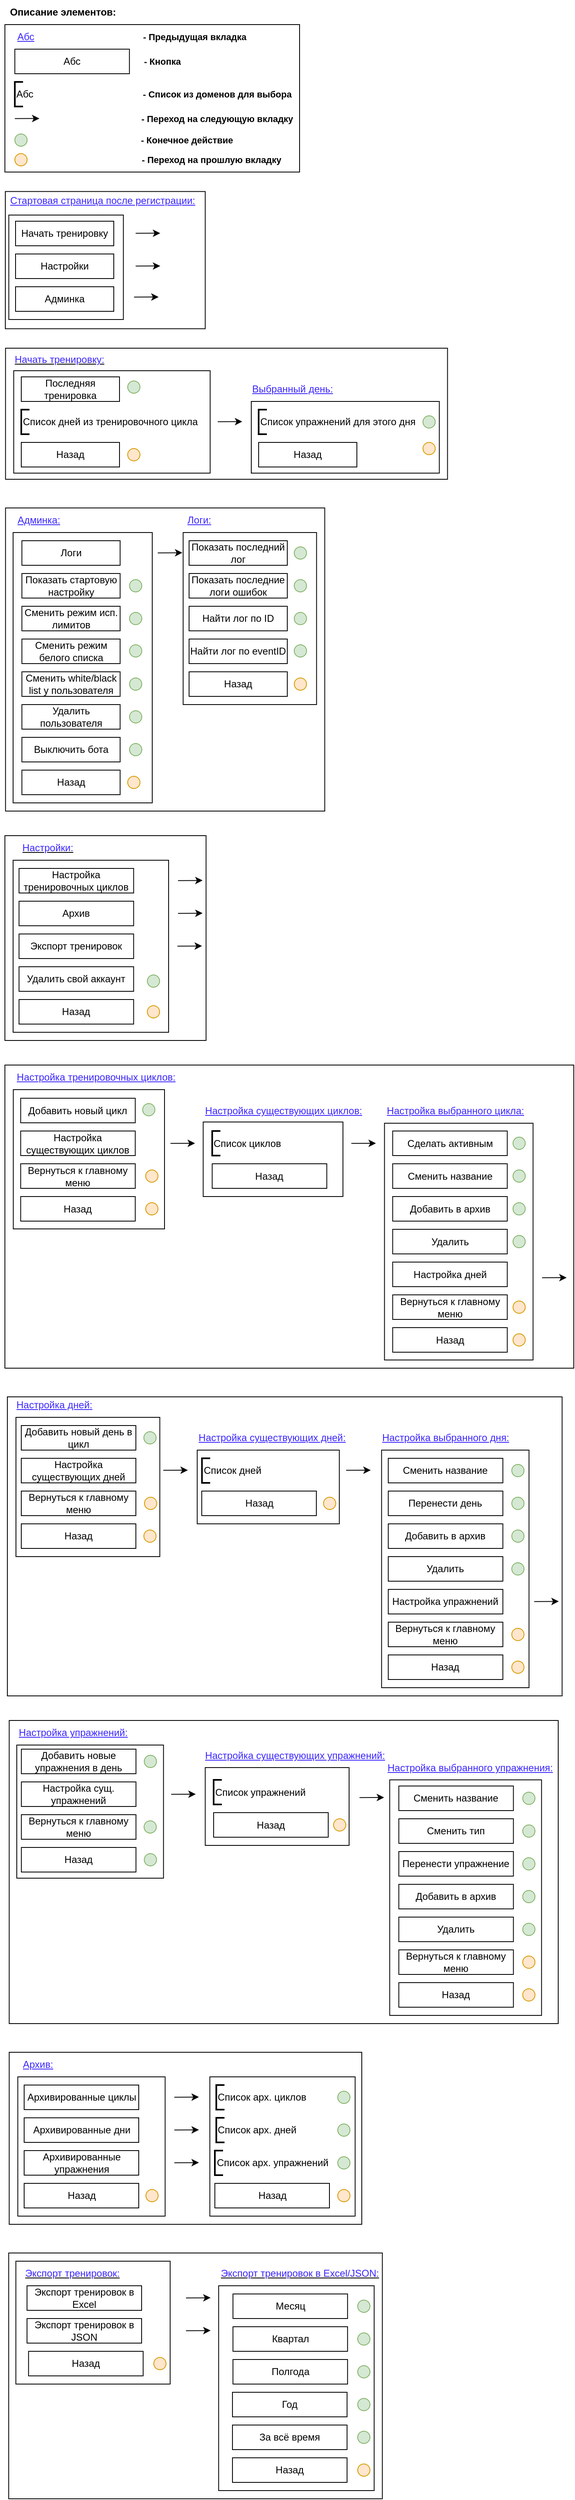 <mxfile version="28.0.6">
  <diagram name="Страница — 1" id="WdhZ_3NLyD8ZVQErQO_p">
    <mxGraphModel dx="983" dy="1718" grid="1" gridSize="10" guides="1" tooltips="1" connect="1" arrows="1" fold="1" page="1" pageScale="1" pageWidth="827" pageHeight="1169" math="0" shadow="0">
      <root>
        <mxCell id="0" />
        <mxCell id="1" parent="0" />
        <mxCell id="kvig4YhsEQA48MA6vIsS-1" value="Начать тренировку" style="rounded=0;whiteSpace=wrap;html=1;" parent="1" vertex="1">
          <mxGeometry x="53" y="-890" width="120" height="30" as="geometry" />
        </mxCell>
        <mxCell id="kvig4YhsEQA48MA6vIsS-2" value="Настройки" style="rounded=0;whiteSpace=wrap;html=1;" parent="1" vertex="1">
          <mxGeometry x="53" y="-850" width="120" height="30" as="geometry" />
        </mxCell>
        <mxCell id="kvig4YhsEQA48MA6vIsS-3" value="Админка" style="rounded=0;whiteSpace=wrap;html=1;" parent="1" vertex="1">
          <mxGeometry x="53" y="-810" width="120" height="30" as="geometry" />
        </mxCell>
        <mxCell id="kvig4YhsEQA48MA6vIsS-4" value="Назад" style="rounded=0;whiteSpace=wrap;html=1;" parent="1" vertex="1">
          <mxGeometry x="60" y="-620" width="120" height="30" as="geometry" />
        </mxCell>
        <mxCell id="kvig4YhsEQA48MA6vIsS-5" value="Последняя тренировка" style="rounded=0;whiteSpace=wrap;html=1;" parent="1" vertex="1">
          <mxGeometry x="60" y="-700" width="120" height="30" as="geometry" />
        </mxCell>
        <mxCell id="kvig4YhsEQA48MA6vIsS-6" value="" style="rounded=0;whiteSpace=wrap;html=1;fillColor=none;" parent="1" vertex="1">
          <mxGeometry x="341" y="-670" width="229.75" height="87.5" as="geometry" />
        </mxCell>
        <mxCell id="kvig4YhsEQA48MA6vIsS-7" value="Назад" style="rounded=0;whiteSpace=wrap;html=1;" parent="1" vertex="1">
          <mxGeometry x="350" y="-620" width="120" height="30" as="geometry" />
        </mxCell>
        <mxCell id="kvig4YhsEQA48MA6vIsS-8" value="" style="rounded=0;whiteSpace=wrap;html=1;fillColor=none;" parent="1" vertex="1">
          <mxGeometry x="50.75" y="-707.5" width="240" height="125" as="geometry" />
        </mxCell>
        <mxCell id="kvig4YhsEQA48MA6vIsS-9" value="&lt;u&gt;&lt;font style=&quot;color: rgb(59, 38, 255);&quot;&gt;Настройки:&lt;/font&gt;&lt;/u&gt;" style="text;html=1;align=center;verticalAlign=middle;resizable=0;points=[];autosize=1;strokeColor=none;fillColor=none;" parent="1" vertex="1">
          <mxGeometry x="46.5" y="-140" width="90" height="30" as="geometry" />
        </mxCell>
        <mxCell id="kvig4YhsEQA48MA6vIsS-10" value="" style="rounded=0;whiteSpace=wrap;html=1;strokeColor=default;fillColor=none;" parent="1" vertex="1">
          <mxGeometry x="40.5" y="-926.25" width="244.25" height="167.5" as="geometry" />
        </mxCell>
        <mxCell id="kvig4YhsEQA48MA6vIsS-11" value="&lt;u style=&quot;&quot;&gt;&lt;font style=&quot;color: rgb(59, 38, 255);&quot;&gt;Начать тренировку:&lt;/font&gt;&lt;/u&gt;" style="text;whiteSpace=wrap;html=1;" parent="1" vertex="1">
          <mxGeometry x="50" y="-735" width="130" height="40" as="geometry" />
        </mxCell>
        <mxCell id="kvig4YhsEQA48MA6vIsS-12" value="&lt;font color=&quot;#3b26ff&quot;&gt;&lt;u&gt;Выбранный день:&lt;/u&gt;&lt;/font&gt;" style="text;html=1;align=center;verticalAlign=middle;resizable=0;points=[];autosize=1;strokeColor=none;fillColor=none;" parent="1" vertex="1">
          <mxGeometry x="330.75" y="-700" width="120" height="30" as="geometry" />
        </mxCell>
        <mxCell id="kvig4YhsEQA48MA6vIsS-13" value="&lt;font color=&quot;#3b26ff&quot;&gt;&lt;u&gt;Админка:&lt;/u&gt;&lt;/font&gt;" style="text;html=1;align=center;verticalAlign=middle;resizable=0;points=[];autosize=1;strokeColor=none;fillColor=none;" parent="1" vertex="1">
          <mxGeometry x="40.75" y="-540" width="80" height="30" as="geometry" />
        </mxCell>
        <mxCell id="kvig4YhsEQA48MA6vIsS-14" value="Назад" style="rounded=0;whiteSpace=wrap;html=1;" parent="1" vertex="1">
          <mxGeometry x="57.25" y="60" width="140" height="30" as="geometry" />
        </mxCell>
        <mxCell id="kvig4YhsEQA48MA6vIsS-15" value="Логи" style="rounded=0;whiteSpace=wrap;html=1;" parent="1" vertex="1">
          <mxGeometry x="60.75" y="-500" width="120" height="30" as="geometry" />
        </mxCell>
        <mxCell id="kvig4YhsEQA48MA6vIsS-16" value="Показать стартовую настройку" style="rounded=0;whiteSpace=wrap;html=1;" parent="1" vertex="1">
          <mxGeometry x="60.75" y="-460" width="120" height="30" as="geometry" />
        </mxCell>
        <mxCell id="kvig4YhsEQA48MA6vIsS-17" value="Сменить режим исп. лимитов" style="rounded=0;whiteSpace=wrap;html=1;" parent="1" vertex="1">
          <mxGeometry x="60.75" y="-420" width="120" height="30" as="geometry" />
        </mxCell>
        <mxCell id="kvig4YhsEQA48MA6vIsS-18" value="Сменить режим белого списка" style="rounded=0;whiteSpace=wrap;html=1;" parent="1" vertex="1">
          <mxGeometry x="60.75" y="-380" width="120" height="30" as="geometry" />
        </mxCell>
        <mxCell id="kvig4YhsEQA48MA6vIsS-19" value="Сменить white/black list у пользователя" style="rounded=0;whiteSpace=wrap;html=1;" parent="1" vertex="1">
          <mxGeometry x="60.75" y="-340" width="120" height="30" as="geometry" />
        </mxCell>
        <mxCell id="kvig4YhsEQA48MA6vIsS-20" value="Удалить пользователя" style="rounded=0;whiteSpace=wrap;html=1;" parent="1" vertex="1">
          <mxGeometry x="60.75" y="-300" width="120" height="30" as="geometry" />
        </mxCell>
        <mxCell id="kvig4YhsEQA48MA6vIsS-21" value="Выключить бота" style="rounded=0;whiteSpace=wrap;html=1;" parent="1" vertex="1">
          <mxGeometry x="60.75" y="-260" width="120" height="30" as="geometry" />
        </mxCell>
        <mxCell id="kvig4YhsEQA48MA6vIsS-22" value="Назад" style="rounded=0;whiteSpace=wrap;html=1;" parent="1" vertex="1">
          <mxGeometry x="60.75" y="-220" width="120" height="30" as="geometry" />
        </mxCell>
        <mxCell id="kvig4YhsEQA48MA6vIsS-23" value="Показать последний лог" style="rounded=0;whiteSpace=wrap;html=1;" parent="1" vertex="1">
          <mxGeometry x="265" y="-500" width="120" height="30" as="geometry" />
        </mxCell>
        <mxCell id="kvig4YhsEQA48MA6vIsS-24" value="Показать последние логи ошибок" style="rounded=0;whiteSpace=wrap;html=1;" parent="1" vertex="1">
          <mxGeometry x="265" y="-460" width="120" height="30" as="geometry" />
        </mxCell>
        <mxCell id="kvig4YhsEQA48MA6vIsS-25" value="Найти лог по ID" style="rounded=0;whiteSpace=wrap;html=1;" parent="1" vertex="1">
          <mxGeometry x="265" y="-420" width="120" height="30" as="geometry" />
        </mxCell>
        <mxCell id="kvig4YhsEQA48MA6vIsS-26" value="Найти лог по eventID" style="rounded=0;whiteSpace=wrap;html=1;" parent="1" vertex="1">
          <mxGeometry x="265" y="-380" width="120" height="30" as="geometry" />
        </mxCell>
        <mxCell id="kvig4YhsEQA48MA6vIsS-27" value="Назад" style="rounded=0;whiteSpace=wrap;html=1;" parent="1" vertex="1">
          <mxGeometry x="265" y="-340" width="120" height="30" as="geometry" />
        </mxCell>
        <mxCell id="kvig4YhsEQA48MA6vIsS-28" value="" style="rounded=0;whiteSpace=wrap;html=1;fillColor=none;" parent="1" vertex="1">
          <mxGeometry x="50" y="-510" width="170" height="330" as="geometry" />
        </mxCell>
        <mxCell id="kvig4YhsEQA48MA6vIsS-29" value="" style="rounded=0;whiteSpace=wrap;html=1;strokeColor=default;fillColor=none;" parent="1" vertex="1">
          <mxGeometry x="257.75" y="-510" width="163" height="210" as="geometry" />
        </mxCell>
        <mxCell id="kvig4YhsEQA48MA6vIsS-30" value="" style="rounded=0;whiteSpace=wrap;html=1;fillColor=none;" parent="1" vertex="1">
          <mxGeometry x="40.75" y="-735" width="540" height="160" as="geometry" />
        </mxCell>
        <mxCell id="kvig4YhsEQA48MA6vIsS-31" value="" style="rounded=0;whiteSpace=wrap;html=1;fillColor=none;" parent="1" vertex="1">
          <mxGeometry x="40.75" y="-540" width="390" height="370" as="geometry" />
        </mxCell>
        <mxCell id="kvig4YhsEQA48MA6vIsS-32" value="&lt;font color=&quot;#3b26ff&quot;&gt;&lt;u&gt;Логи:&lt;/u&gt;&lt;/font&gt;" style="text;html=1;align=center;verticalAlign=middle;resizable=0;points=[];autosize=1;strokeColor=none;fillColor=none;" parent="1" vertex="1">
          <mxGeometry x="251.5" y="-540" width="50" height="30" as="geometry" />
        </mxCell>
        <mxCell id="kvig4YhsEQA48MA6vIsS-33" value="Экспорт тренировок" style="rounded=0;whiteSpace=wrap;html=1;" parent="1" vertex="1">
          <mxGeometry x="57.25" y="-20" width="140" height="30" as="geometry" />
        </mxCell>
        <mxCell id="kvig4YhsEQA48MA6vIsS-34" value="Удалить свой аккаунт" style="rounded=0;whiteSpace=wrap;html=1;" parent="1" vertex="1">
          <mxGeometry x="57.25" y="20" width="140" height="30" as="geometry" />
        </mxCell>
        <mxCell id="kvig4YhsEQA48MA6vIsS-35" value="Настройка тренировочных циклов" style="rounded=0;whiteSpace=wrap;html=1;" parent="1" vertex="1">
          <mxGeometry x="57.25" y="-100" width="140" height="30" as="geometry" />
        </mxCell>
        <mxCell id="kvig4YhsEQA48MA6vIsS-36" value="Архив" style="rounded=0;whiteSpace=wrap;html=1;" parent="1" vertex="1">
          <mxGeometry x="57.25" y="-60" width="140" height="30" as="geometry" />
        </mxCell>
        <mxCell id="kvig4YhsEQA48MA6vIsS-37" value="&lt;font color=&quot;#3b26ff&quot;&gt;&lt;u&gt;Архив:&lt;/u&gt;&lt;/font&gt;" style="text;html=1;align=center;verticalAlign=middle;resizable=0;points=[];autosize=1;strokeColor=none;fillColor=none;" parent="1" vertex="1">
          <mxGeometry x="50" y="1345" width="60" height="30" as="geometry" />
        </mxCell>
        <mxCell id="kvig4YhsEQA48MA6vIsS-38" value="Архивированные циклы" style="rounded=0;whiteSpace=wrap;html=1;" parent="1" vertex="1">
          <mxGeometry x="63.5" y="1385" width="140" height="30" as="geometry" />
        </mxCell>
        <mxCell id="kvig4YhsEQA48MA6vIsS-39" value="Архивированные дни" style="rounded=0;whiteSpace=wrap;html=1;" parent="1" vertex="1">
          <mxGeometry x="63.5" y="1425" width="140" height="30" as="geometry" />
        </mxCell>
        <mxCell id="kvig4YhsEQA48MA6vIsS-40" value="Архивированные упражнения" style="rounded=0;whiteSpace=wrap;html=1;" parent="1" vertex="1">
          <mxGeometry x="63.5" y="1465" width="140" height="30" as="geometry" />
        </mxCell>
        <mxCell id="kvig4YhsEQA48MA6vIsS-41" value="Назад" style="rounded=0;whiteSpace=wrap;html=1;" parent="1" vertex="1">
          <mxGeometry x="63.5" y="1505" width="140" height="30" as="geometry" />
        </mxCell>
        <mxCell id="kvig4YhsEQA48MA6vIsS-45" value="" style="endArrow=classic;html=1;rounded=0;" parent="1" edge="1">
          <mxGeometry width="50" height="50" relative="1" as="geometry">
            <mxPoint x="300" y="-645.25" as="sourcePoint" />
            <mxPoint x="330" y="-645.42" as="targetPoint" />
          </mxGeometry>
        </mxCell>
        <mxCell id="kvig4YhsEQA48MA6vIsS-46" value="" style="endArrow=classic;html=1;rounded=0;" parent="1" edge="1">
          <mxGeometry width="50" height="50" relative="1" as="geometry">
            <mxPoint x="226.75" y="-485.17" as="sourcePoint" />
            <mxPoint x="256.75" y="-485.34" as="targetPoint" />
          </mxGeometry>
        </mxCell>
        <mxCell id="kvig4YhsEQA48MA6vIsS-47" value="Список арх. циклов" style="strokeWidth=2;html=1;shape=mxgraph.flowchart.annotation_1;align=left;pointerEvents=1;" parent="1" vertex="1">
          <mxGeometry x="298.25" y="1385" width="10" height="30" as="geometry" />
        </mxCell>
        <mxCell id="kvig4YhsEQA48MA6vIsS-48" value="" style="endArrow=classic;html=1;rounded=0;" parent="1" edge="1">
          <mxGeometry width="50" height="50" relative="1" as="geometry">
            <mxPoint x="247" y="1399.83" as="sourcePoint" />
            <mxPoint x="277" y="1399.66" as="targetPoint" />
          </mxGeometry>
        </mxCell>
        <mxCell id="kvig4YhsEQA48MA6vIsS-49" value="" style="endArrow=classic;html=1;rounded=0;" parent="1" edge="1">
          <mxGeometry width="50" height="50" relative="1" as="geometry">
            <mxPoint x="247" y="1439.83" as="sourcePoint" />
            <mxPoint x="277" y="1439.66" as="targetPoint" />
          </mxGeometry>
        </mxCell>
        <mxCell id="kvig4YhsEQA48MA6vIsS-50" value="" style="endArrow=classic;html=1;rounded=0;" parent="1" edge="1">
          <mxGeometry width="50" height="50" relative="1" as="geometry">
            <mxPoint x="247" y="1479.83" as="sourcePoint" />
            <mxPoint x="277" y="1479.66" as="targetPoint" />
          </mxGeometry>
        </mxCell>
        <mxCell id="kvig4YhsEQA48MA6vIsS-51" value="Список арх. дней" style="strokeWidth=2;html=1;shape=mxgraph.flowchart.annotation_1;align=left;pointerEvents=1;" parent="1" vertex="1">
          <mxGeometry x="298.25" y="1425" width="10" height="30" as="geometry" />
        </mxCell>
        <mxCell id="kvig4YhsEQA48MA6vIsS-52" value="Список арх. упражнений" style="strokeWidth=2;html=1;shape=mxgraph.flowchart.annotation_1;align=left;pointerEvents=1;" parent="1" vertex="1">
          <mxGeometry x="296.5" y="1465" width="10" height="30" as="geometry" />
        </mxCell>
        <mxCell id="kvig4YhsEQA48MA6vIsS-53" value="Список дней из тренировочного цикла" style="strokeWidth=2;html=1;shape=mxgraph.flowchart.annotation_1;align=left;pointerEvents=1;" parent="1" vertex="1">
          <mxGeometry x="60" y="-660" width="10" height="30" as="geometry" />
        </mxCell>
        <mxCell id="kvig4YhsEQA48MA6vIsS-55" value="Список упражнений для этого дня" style="strokeWidth=2;html=1;shape=mxgraph.flowchart.annotation_1;align=left;pointerEvents=1;" parent="1" vertex="1">
          <mxGeometry x="350" y="-660" width="10" height="30" as="geometry" />
        </mxCell>
        <mxCell id="kvig4YhsEQA48MA6vIsS-56" value="&lt;font color=&quot;#3b26ff&quot;&gt;&lt;u&gt;Настройка тренировочных циклов:&lt;/u&gt;&lt;/font&gt;" style="text;html=1;align=center;verticalAlign=middle;resizable=0;points=[];autosize=1;strokeColor=none;fillColor=none;" parent="1" vertex="1">
          <mxGeometry x="40.5" y="140" width="220" height="30" as="geometry" />
        </mxCell>
        <mxCell id="kvig4YhsEQA48MA6vIsS-57" value="Добавить новый цикл" style="rounded=0;whiteSpace=wrap;html=1;" parent="1" vertex="1">
          <mxGeometry x="59.25" y="180.5" width="140" height="30" as="geometry" />
        </mxCell>
        <mxCell id="kvig4YhsEQA48MA6vIsS-58" value="Настройка существующих циклов" style="rounded=0;whiteSpace=wrap;html=1;" parent="1" vertex="1">
          <mxGeometry x="59.25" y="220.5" width="140" height="30" as="geometry" />
        </mxCell>
        <mxCell id="kvig4YhsEQA48MA6vIsS-59" value="Вернуться к главному меню" style="rounded=0;whiteSpace=wrap;html=1;" parent="1" vertex="1">
          <mxGeometry x="59.25" y="260.5" width="140" height="30" as="geometry" />
        </mxCell>
        <mxCell id="kvig4YhsEQA48MA6vIsS-60" value="Назад" style="rounded=0;whiteSpace=wrap;html=1;" parent="1" vertex="1">
          <mxGeometry x="59.25" y="300.5" width="140" height="30" as="geometry" />
        </mxCell>
        <mxCell id="kvig4YhsEQA48MA6vIsS-61" value="Список циклов" style="strokeWidth=2;html=1;shape=mxgraph.flowchart.annotation_1;align=left;pointerEvents=1;" parent="1" vertex="1">
          <mxGeometry x="293.25" y="220.5" width="10" height="30" as="geometry" />
        </mxCell>
        <mxCell id="kvig4YhsEQA48MA6vIsS-62" value="" style="endArrow=classic;html=1;rounded=0;" parent="1" edge="1">
          <mxGeometry width="50" height="50" relative="1" as="geometry">
            <mxPoint x="242.25" y="235.67" as="sourcePoint" />
            <mxPoint x="272.25" y="235.5" as="targetPoint" />
          </mxGeometry>
        </mxCell>
        <mxCell id="kvig4YhsEQA48MA6vIsS-63" value="Назад" style="rounded=0;whiteSpace=wrap;html=1;" parent="1" vertex="1">
          <mxGeometry x="293.25" y="260.5" width="140" height="30" as="geometry" />
        </mxCell>
        <mxCell id="kvig4YhsEQA48MA6vIsS-64" value="&lt;font color=&quot;#3b26ff&quot;&gt;&lt;u&gt;Настройка существующих циклов:&lt;/u&gt;&lt;/font&gt;" style="text;html=1;align=center;verticalAlign=middle;resizable=0;points=[];autosize=1;strokeColor=none;fillColor=none;" parent="1" vertex="1">
          <mxGeometry x="270.25" y="180.5" width="220" height="30" as="geometry" />
        </mxCell>
        <mxCell id="kvig4YhsEQA48MA6vIsS-65" value="&lt;font color=&quot;#3b26ff&quot;&gt;&lt;u&gt;Настройка выбранного цикла:&lt;/u&gt;&lt;/font&gt;" style="text;html=1;align=center;verticalAlign=middle;resizable=0;points=[];autosize=1;strokeColor=none;fillColor=none;" parent="1" vertex="1">
          <mxGeometry x="495.25" y="180.5" width="190" height="30" as="geometry" />
        </mxCell>
        <mxCell id="kvig4YhsEQA48MA6vIsS-66" value="Сделать активным" style="rounded=0;whiteSpace=wrap;html=1;" parent="1" vertex="1">
          <mxGeometry x="513.75" y="220.5" width="140" height="30" as="geometry" />
        </mxCell>
        <mxCell id="kvig4YhsEQA48MA6vIsS-67" value="Добавить в архив" style="rounded=0;whiteSpace=wrap;html=1;" parent="1" vertex="1">
          <mxGeometry x="513.75" y="300.5" width="140" height="30" as="geometry" />
        </mxCell>
        <mxCell id="kvig4YhsEQA48MA6vIsS-68" value="Сменить название" style="rounded=0;whiteSpace=wrap;html=1;" parent="1" vertex="1">
          <mxGeometry x="513.75" y="260.5" width="140" height="30" as="geometry" />
        </mxCell>
        <mxCell id="kvig4YhsEQA48MA6vIsS-69" value="Удалить" style="rounded=0;whiteSpace=wrap;html=1;" parent="1" vertex="1">
          <mxGeometry x="513.75" y="340.5" width="140" height="30" as="geometry" />
        </mxCell>
        <mxCell id="kvig4YhsEQA48MA6vIsS-70" value="Настройка дней" style="rounded=0;whiteSpace=wrap;html=1;" parent="1" vertex="1">
          <mxGeometry x="513.75" y="380.5" width="140" height="30" as="geometry" />
        </mxCell>
        <mxCell id="kvig4YhsEQA48MA6vIsS-71" value="Назад" style="rounded=0;whiteSpace=wrap;html=1;" parent="1" vertex="1">
          <mxGeometry x="513.75" y="460.5" width="140" height="30" as="geometry" />
        </mxCell>
        <mxCell id="kvig4YhsEQA48MA6vIsS-72" value="Вернуться к главному меню" style="rounded=0;whiteSpace=wrap;html=1;" parent="1" vertex="1">
          <mxGeometry x="513.75" y="420.5" width="140" height="30" as="geometry" />
        </mxCell>
        <mxCell id="kvig4YhsEQA48MA6vIsS-73" value="&lt;font color=&quot;#3b26ff&quot;&gt;&lt;u&gt;Настройка дней:&lt;/u&gt;&lt;/font&gt;" style="text;html=1;align=center;verticalAlign=middle;resizable=0;points=[];autosize=1;strokeColor=none;fillColor=none;" parent="1" vertex="1">
          <mxGeometry x="40" y="540" width="120" height="30" as="geometry" />
        </mxCell>
        <mxCell id="kvig4YhsEQA48MA6vIsS-74" value="Добавить новый день в цикл" style="rounded=0;whiteSpace=wrap;html=1;" parent="1" vertex="1">
          <mxGeometry x="60" y="580" width="140" height="30" as="geometry" />
        </mxCell>
        <mxCell id="kvig4YhsEQA48MA6vIsS-75" value="Настройка существующих дней" style="rounded=0;whiteSpace=wrap;html=1;" parent="1" vertex="1">
          <mxGeometry x="60" y="620" width="140" height="30" as="geometry" />
        </mxCell>
        <mxCell id="kvig4YhsEQA48MA6vIsS-76" value="Вернуться к главному меню" style="rounded=0;whiteSpace=wrap;html=1;" parent="1" vertex="1">
          <mxGeometry x="60" y="660" width="140" height="30" as="geometry" />
        </mxCell>
        <mxCell id="kvig4YhsEQA48MA6vIsS-77" value="Назад" style="rounded=0;whiteSpace=wrap;html=1;" parent="1" vertex="1">
          <mxGeometry x="60" y="700" width="140" height="30" as="geometry" />
        </mxCell>
        <mxCell id="kvig4YhsEQA48MA6vIsS-78" value="Список дней" style="strokeWidth=2;html=1;shape=mxgraph.flowchart.annotation_1;align=left;pointerEvents=1;" parent="1" vertex="1">
          <mxGeometry x="280.75" y="620" width="10" height="30" as="geometry" />
        </mxCell>
        <mxCell id="kvig4YhsEQA48MA6vIsS-79" value="Назад" style="rounded=0;whiteSpace=wrap;html=1;" parent="1" vertex="1">
          <mxGeometry x="280.5" y="660" width="140" height="30" as="geometry" />
        </mxCell>
        <mxCell id="kvig4YhsEQA48MA6vIsS-80" value="&lt;font color=&quot;#3b26ff&quot;&gt;&lt;u&gt;Настройка существующих дней:&lt;/u&gt;&lt;/font&gt;" style="text;html=1;align=center;verticalAlign=middle;resizable=0;points=[];autosize=1;strokeColor=none;fillColor=none;" parent="1" vertex="1">
          <mxGeometry x="266.13" y="580" width="200" height="30" as="geometry" />
        </mxCell>
        <mxCell id="kvig4YhsEQA48MA6vIsS-81" value="&lt;font color=&quot;#3b26ff&quot;&gt;&lt;u&gt;Настройка выбранного дня:&lt;/u&gt;&lt;/font&gt;" style="text;html=1;align=center;verticalAlign=middle;resizable=0;points=[];autosize=1;strokeColor=none;fillColor=none;" parent="1" vertex="1">
          <mxGeometry x="488.37" y="580" width="180" height="30" as="geometry" />
        </mxCell>
        <mxCell id="kvig4YhsEQA48MA6vIsS-82" value="Перенести день" style="rounded=0;whiteSpace=wrap;html=1;" parent="1" vertex="1">
          <mxGeometry x="508.37" y="660" width="140" height="30" as="geometry" />
        </mxCell>
        <mxCell id="kvig4YhsEQA48MA6vIsS-83" value="Добавить в архив" style="rounded=0;whiteSpace=wrap;html=1;" parent="1" vertex="1">
          <mxGeometry x="508.37" y="700" width="140" height="30" as="geometry" />
        </mxCell>
        <mxCell id="kvig4YhsEQA48MA6vIsS-84" value="Сменить название" style="rounded=0;whiteSpace=wrap;html=1;" parent="1" vertex="1">
          <mxGeometry x="508.37" y="620" width="140" height="30" as="geometry" />
        </mxCell>
        <mxCell id="kvig4YhsEQA48MA6vIsS-85" value="Удалить" style="rounded=0;whiteSpace=wrap;html=1;" parent="1" vertex="1">
          <mxGeometry x="508.37" y="740" width="140" height="30" as="geometry" />
        </mxCell>
        <mxCell id="kvig4YhsEQA48MA6vIsS-86" value="Настройка упражнений" style="rounded=0;whiteSpace=wrap;html=1;" parent="1" vertex="1">
          <mxGeometry x="508.37" y="780" width="140" height="30" as="geometry" />
        </mxCell>
        <mxCell id="kvig4YhsEQA48MA6vIsS-87" value="Назад" style="rounded=0;whiteSpace=wrap;html=1;" parent="1" vertex="1">
          <mxGeometry x="508.37" y="860" width="140" height="30" as="geometry" />
        </mxCell>
        <mxCell id="kvig4YhsEQA48MA6vIsS-88" value="Вернуться к главному меню" style="rounded=0;whiteSpace=wrap;html=1;" parent="1" vertex="1">
          <mxGeometry x="508.37" y="820" width="140" height="30" as="geometry" />
        </mxCell>
        <mxCell id="kvig4YhsEQA48MA6vIsS-89" value="&lt;font color=&quot;#3b26ff&quot;&gt;&lt;u&gt;Настройка упражнений:&lt;/u&gt;&lt;/font&gt;" style="text;html=1;align=center;verticalAlign=middle;resizable=0;points=[];autosize=1;strokeColor=none;fillColor=none;" parent="1" vertex="1">
          <mxGeometry x="43" y="940" width="160" height="30" as="geometry" />
        </mxCell>
        <mxCell id="kvig4YhsEQA48MA6vIsS-90" value="Добавить новые упражнения в день" style="rounded=0;whiteSpace=wrap;html=1;" parent="1" vertex="1">
          <mxGeometry x="60.13" y="975" width="140" height="30" as="geometry" />
        </mxCell>
        <mxCell id="kvig4YhsEQA48MA6vIsS-91" value="Настройка сущ. упражнений" style="rounded=0;whiteSpace=wrap;html=1;" parent="1" vertex="1">
          <mxGeometry x="60.13" y="1015" width="140" height="30" as="geometry" />
        </mxCell>
        <mxCell id="kvig4YhsEQA48MA6vIsS-92" value="Вернуться к главному меню" style="rounded=0;whiteSpace=wrap;html=1;" parent="1" vertex="1">
          <mxGeometry x="60.13" y="1055" width="140" height="30" as="geometry" />
        </mxCell>
        <mxCell id="kvig4YhsEQA48MA6vIsS-93" value="Назад" style="rounded=0;whiteSpace=wrap;html=1;" parent="1" vertex="1">
          <mxGeometry x="60.13" y="1095" width="140" height="30" as="geometry" />
        </mxCell>
        <mxCell id="kvig4YhsEQA48MA6vIsS-94" value="Список упражнений" style="strokeWidth=2;html=1;shape=mxgraph.flowchart.annotation_1;align=left;pointerEvents=1;" parent="1" vertex="1">
          <mxGeometry x="295" y="1012.5" width="10" height="30" as="geometry" />
        </mxCell>
        <mxCell id="kvig4YhsEQA48MA6vIsS-95" value="Назад" style="rounded=0;whiteSpace=wrap;html=1;" parent="1" vertex="1">
          <mxGeometry x="295" y="1052.5" width="140" height="30" as="geometry" />
        </mxCell>
        <mxCell id="kvig4YhsEQA48MA6vIsS-96" value="&lt;font color=&quot;#3b26ff&quot;&gt;&lt;u&gt;Настройка существующих упражнений:&lt;/u&gt;&lt;/font&gt;" style="text;html=1;align=center;verticalAlign=middle;resizable=0;points=[];autosize=1;strokeColor=none;fillColor=none;" parent="1" vertex="1">
          <mxGeometry x="273.5" y="967.5" width="240" height="30" as="geometry" />
        </mxCell>
        <mxCell id="kvig4YhsEQA48MA6vIsS-97" value="&lt;font color=&quot;#3b26ff&quot;&gt;&lt;u&gt;Настройка выбранного упражнения:&lt;/u&gt;&lt;/font&gt;" style="text;html=1;align=center;verticalAlign=middle;resizable=0;points=[];autosize=1;strokeColor=none;fillColor=none;" parent="1" vertex="1">
          <mxGeometry x="493.25" y="982.5" width="230" height="30" as="geometry" />
        </mxCell>
        <mxCell id="kvig4YhsEQA48MA6vIsS-98" value="Сменить тип" style="rounded=0;whiteSpace=wrap;html=1;" parent="1" vertex="1">
          <mxGeometry x="521.25" y="1060" width="140" height="30" as="geometry" />
        </mxCell>
        <mxCell id="kvig4YhsEQA48MA6vIsS-99" value="Добавить в архив" style="rounded=0;whiteSpace=wrap;html=1;" parent="1" vertex="1">
          <mxGeometry x="521.25" y="1140" width="140" height="30" as="geometry" />
        </mxCell>
        <mxCell id="kvig4YhsEQA48MA6vIsS-100" value="Сменить название" style="rounded=0;whiteSpace=wrap;html=1;" parent="1" vertex="1">
          <mxGeometry x="521.25" y="1020" width="140" height="30" as="geometry" />
        </mxCell>
        <mxCell id="kvig4YhsEQA48MA6vIsS-101" value="Удалить" style="rounded=0;whiteSpace=wrap;html=1;" parent="1" vertex="1">
          <mxGeometry x="521.25" y="1180" width="140" height="30" as="geometry" />
        </mxCell>
        <mxCell id="kvig4YhsEQA48MA6vIsS-102" value="Назад" style="rounded=0;whiteSpace=wrap;html=1;" parent="1" vertex="1">
          <mxGeometry x="521.25" y="1260" width="140" height="30" as="geometry" />
        </mxCell>
        <mxCell id="kvig4YhsEQA48MA6vIsS-103" value="Вернуться к главному меню" style="rounded=0;whiteSpace=wrap;html=1;" parent="1" vertex="1">
          <mxGeometry x="521.25" y="1220" width="140" height="30" as="geometry" />
        </mxCell>
        <mxCell id="kvig4YhsEQA48MA6vIsS-104" value="Перенести упражнение" style="rounded=0;whiteSpace=wrap;html=1;" parent="1" vertex="1">
          <mxGeometry x="521.25" y="1100" width="140" height="30" as="geometry" />
        </mxCell>
        <mxCell id="kvig4YhsEQA48MA6vIsS-105" value="" style="endArrow=classic;html=1;rounded=0;" parent="1" edge="1">
          <mxGeometry width="50" height="50" relative="1" as="geometry">
            <mxPoint x="243.13" y="1030.17" as="sourcePoint" />
            <mxPoint x="273.13" y="1030" as="targetPoint" />
          </mxGeometry>
        </mxCell>
        <mxCell id="kvig4YhsEQA48MA6vIsS-106" value="" style="rounded=0;whiteSpace=wrap;html=1;strokeColor=default;fillColor=none;" parent="1" vertex="1">
          <mxGeometry x="284.75" y="997.5" width="175.75" height="95" as="geometry" />
        </mxCell>
        <mxCell id="kvig4YhsEQA48MA6vIsS-107" value="" style="rounded=0;whiteSpace=wrap;html=1;fillColor=none;" parent="1" vertex="1">
          <mxGeometry x="54.5" y="970" width="179.25" height="162.5" as="geometry" />
        </mxCell>
        <mxCell id="kvig4YhsEQA48MA6vIsS-108" value="" style="rounded=0;whiteSpace=wrap;html=1;fillColor=none;" parent="1" vertex="1">
          <mxGeometry x="53.5" y="570" width="175.75" height="170" as="geometry" />
        </mxCell>
        <mxCell id="kvig4YhsEQA48MA6vIsS-109" value="" style="rounded=0;whiteSpace=wrap;html=1;fillColor=none;" parent="1" vertex="1">
          <mxGeometry x="45.25" y="940" width="670.75" height="370" as="geometry" />
        </mxCell>
        <mxCell id="kvig4YhsEQA48MA6vIsS-110" value="" style="rounded=0;whiteSpace=wrap;html=1;fillColor=none;" parent="1" vertex="1">
          <mxGeometry x="274.93" y="610" width="173.63" height="90" as="geometry" />
        </mxCell>
        <mxCell id="kvig4YhsEQA48MA6vIsS-111" value="" style="rounded=0;whiteSpace=wrap;html=1;fillColor=none;" parent="1" vertex="1">
          <mxGeometry x="510.13" y="1012.5" width="185.5" height="287.5" as="geometry" />
        </mxCell>
        <mxCell id="kvig4YhsEQA48MA6vIsS-112" value="" style="endArrow=classic;html=1;rounded=0;" parent="1" edge="1">
          <mxGeometry width="50" height="50" relative="1" as="geometry">
            <mxPoint x="473.25" y="1034.17" as="sourcePoint" />
            <mxPoint x="503.25" y="1034" as="targetPoint" />
          </mxGeometry>
        </mxCell>
        <mxCell id="kvig4YhsEQA48MA6vIsS-113" value="" style="endArrow=classic;html=1;rounded=0;" parent="1" edge="1">
          <mxGeometry width="50" height="50" relative="1" as="geometry">
            <mxPoint x="233.5" y="634.67" as="sourcePoint" />
            <mxPoint x="263.5" y="634.5" as="targetPoint" />
          </mxGeometry>
        </mxCell>
        <mxCell id="kvig4YhsEQA48MA6vIsS-114" value="" style="endArrow=classic;html=1;rounded=0;" parent="1" edge="1">
          <mxGeometry width="50" height="50" relative="1" as="geometry">
            <mxPoint x="456.87" y="634.67" as="sourcePoint" />
            <mxPoint x="486.87" y="634.5" as="targetPoint" />
          </mxGeometry>
        </mxCell>
        <mxCell id="kvig4YhsEQA48MA6vIsS-115" value="" style="rounded=0;whiteSpace=wrap;html=1;fillColor=none;" parent="1" vertex="1">
          <mxGeometry x="500.19" y="610" width="180.12" height="290" as="geometry" />
        </mxCell>
        <mxCell id="kvig4YhsEQA48MA6vIsS-116" value="" style="rounded=0;whiteSpace=wrap;html=1;fillColor=none;" parent="1" vertex="1">
          <mxGeometry x="43" y="545" width="677.75" height="365" as="geometry" />
        </mxCell>
        <mxCell id="kvig4YhsEQA48MA6vIsS-117" value="&lt;font color=&quot;#3b26ff&quot;&gt;&lt;u&gt;Стартовая страница после регистрации:&lt;/u&gt;&lt;/font&gt;" style="text;html=1;align=center;verticalAlign=middle;resizable=0;points=[];autosize=1;strokeColor=none;fillColor=none;" parent="1" vertex="1">
          <mxGeometry x="34" y="-930" width="250" height="30" as="geometry" />
        </mxCell>
        <mxCell id="kvig4YhsEQA48MA6vIsS-118" value="" style="rounded=0;whiteSpace=wrap;html=1;fillColor=none;" parent="1" vertex="1">
          <mxGeometry x="50.25" y="170" width="184.75" height="170" as="geometry" />
        </mxCell>
        <mxCell id="kvig4YhsEQA48MA6vIsS-119" value="" style="rounded=0;whiteSpace=wrap;html=1;fillColor=none;" parent="1" vertex="1">
          <mxGeometry x="282.25" y="209.5" width="170.75" height="91" as="geometry" />
        </mxCell>
        <mxCell id="kvig4YhsEQA48MA6vIsS-120" value="" style="endArrow=classic;html=1;rounded=0;" parent="1" edge="1">
          <mxGeometry width="50" height="50" relative="1" as="geometry">
            <mxPoint x="463.25" y="235.67" as="sourcePoint" />
            <mxPoint x="493.25" y="235.5" as="targetPoint" />
          </mxGeometry>
        </mxCell>
        <mxCell id="kvig4YhsEQA48MA6vIsS-121" value="" style="rounded=0;whiteSpace=wrap;html=1;fillColor=none;" parent="1" vertex="1">
          <mxGeometry x="503.75" y="211" width="181.5" height="289" as="geometry" />
        </mxCell>
        <mxCell id="kvig4YhsEQA48MA6vIsS-122" value="" style="rounded=0;whiteSpace=wrap;html=1;fillColor=none;" parent="1" vertex="1">
          <mxGeometry x="40" y="140" width="695" height="370" as="geometry" />
        </mxCell>
        <mxCell id="kvig4YhsEQA48MA6vIsS-123" value="" style="rounded=0;whiteSpace=wrap;html=1;fillColor=none;" parent="1" vertex="1">
          <mxGeometry x="40" y="-140" width="245.75" height="250" as="geometry" />
        </mxCell>
        <mxCell id="kvig4YhsEQA48MA6vIsS-124" value="" style="rounded=0;whiteSpace=wrap;html=1;fillColor=none;" parent="1" vertex="1">
          <mxGeometry x="45.25" y="1345" width="430.75" height="210" as="geometry" />
        </mxCell>
        <mxCell id="kvig4YhsEQA48MA6vIsS-125" value="" style="endArrow=classic;html=1;rounded=0;" parent="1" edge="1">
          <mxGeometry width="50" height="50" relative="1" as="geometry">
            <mxPoint x="52.13" y="-1015.21" as="sourcePoint" />
            <mxPoint x="82.13" y="-1015.38" as="targetPoint" />
          </mxGeometry>
        </mxCell>
        <mxCell id="kvig4YhsEQA48MA6vIsS-126" value="Абс" style="strokeWidth=2;html=1;shape=mxgraph.flowchart.annotation_1;align=left;pointerEvents=1;" parent="1" vertex="1">
          <mxGeometry x="52.13" y="-1060" width="10" height="30" as="geometry" />
        </mxCell>
        <mxCell id="kvig4YhsEQA48MA6vIsS-127" value="&lt;font color=&quot;#3b26ff&quot;&gt;&lt;u&gt;Абс&lt;/u&gt;&lt;/font&gt;" style="text;html=1;align=center;verticalAlign=middle;resizable=0;points=[];autosize=1;strokeColor=none;fillColor=none;" parent="1" vertex="1">
          <mxGeometry x="45.38" y="-1130" width="40" height="30" as="geometry" />
        </mxCell>
        <mxCell id="kvig4YhsEQA48MA6vIsS-128" value="Абс" style="rounded=0;whiteSpace=wrap;html=1;" parent="1" vertex="1">
          <mxGeometry x="52.13" y="-1100" width="140" height="30" as="geometry" />
        </mxCell>
        <mxCell id="kvig4YhsEQA48MA6vIsS-129" value="&lt;font style=&quot;font-size: 11px;&quot;&gt;&lt;b style=&quot;&quot;&gt;- Предыдущая вкладка&lt;/b&gt;&lt;/font&gt;" style="text;html=1;align=center;verticalAlign=middle;whiteSpace=wrap;rounded=0;" parent="1" vertex="1">
          <mxGeometry x="201.76" y="-1130" width="139.62" height="30" as="geometry" />
        </mxCell>
        <mxCell id="kvig4YhsEQA48MA6vIsS-130" value="&lt;font style=&quot;font-size: 11px;&quot;&gt;&lt;b&gt;- Кнопка&lt;/b&gt;&lt;/font&gt;" style="text;html=1;align=center;verticalAlign=middle;whiteSpace=wrap;rounded=0;" parent="1" vertex="1">
          <mxGeometry x="172.13" y="-1100" width="120.75" height="30" as="geometry" />
        </mxCell>
        <mxCell id="kvig4YhsEQA48MA6vIsS-131" value="&lt;font style=&quot;font-size: 11px;&quot;&gt;&lt;b&gt;- Список из доменов для выбора&lt;/b&gt;&lt;/font&gt;" style="text;html=1;align=center;verticalAlign=middle;whiteSpace=wrap;rounded=0;" parent="1" vertex="1">
          <mxGeometry x="199.88" y="-1060" width="199.25" height="30" as="geometry" />
        </mxCell>
        <mxCell id="kvig4YhsEQA48MA6vIsS-132" value="&lt;font style=&quot;font-size: 11px;&quot;&gt;&lt;b&gt;- Переход на следующую вкладку&lt;/b&gt;&lt;/font&gt;" style="text;html=1;align=center;verticalAlign=middle;whiteSpace=wrap;rounded=0;" parent="1" vertex="1">
          <mxGeometry x="199.88" y="-1030" width="199.25" height="30" as="geometry" />
        </mxCell>
        <mxCell id="kvig4YhsEQA48MA6vIsS-133" value="&lt;font style=&quot;font-size: 11px;&quot;&gt;&lt;b&gt;- Конечное действие&lt;/b&gt;&lt;/font&gt;" style="text;html=1;align=center;verticalAlign=middle;whiteSpace=wrap;rounded=0;" parent="1" vertex="1">
          <mxGeometry x="162.51" y="-1004" width="199.25" height="30" as="geometry" />
        </mxCell>
        <mxCell id="kvig4YhsEQA48MA6vIsS-134" value="&lt;font style=&quot;font-size: 11px;&quot;&gt;&lt;b&gt;- Переход на прошлую вкладку&lt;/b&gt;&lt;/font&gt;" style="text;html=1;align=center;verticalAlign=middle;whiteSpace=wrap;rounded=0;" parent="1" vertex="1">
          <mxGeometry x="192.51" y="-980" width="199.25" height="30" as="geometry" />
        </mxCell>
        <mxCell id="kvig4YhsEQA48MA6vIsS-135" value="" style="rounded=0;whiteSpace=wrap;html=1;fillColor=none;" parent="1" vertex="1">
          <mxGeometry x="40" y="-1130" width="360" height="180" as="geometry" />
        </mxCell>
        <mxCell id="kvig4YhsEQA48MA6vIsS-136" value="" style="rounded=0;whiteSpace=wrap;html=1;fillColor=none;" parent="1" vertex="1">
          <mxGeometry x="50" y="-110" width="190" height="210" as="geometry" />
        </mxCell>
        <mxCell id="kvig4YhsEQA48MA6vIsS-137" value="" style="rounded=0;whiteSpace=wrap;html=1;fillColor=none;" parent="1" vertex="1">
          <mxGeometry x="55.75" y="1375" width="180" height="170" as="geometry" />
        </mxCell>
        <mxCell id="kvig4YhsEQA48MA6vIsS-138" value="" style="rounded=0;whiteSpace=wrap;html=1;strokeColor=default;fillColor=none;" parent="1" vertex="1">
          <mxGeometry x="44.75" y="-897.5" width="140" height="127.5" as="geometry" />
        </mxCell>
        <mxCell id="kvig4YhsEQA48MA6vIsS-139" value="" style="ellipse;whiteSpace=wrap;html=1;aspect=fixed;fillColor=#d5e8d4;strokeColor=#82b366;" parent="1" vertex="1">
          <mxGeometry x="52.13" y="-996.5" width="15" height="15" as="geometry" />
        </mxCell>
        <mxCell id="kvig4YhsEQA48MA6vIsS-140" value="" style="ellipse;whiteSpace=wrap;html=1;aspect=fixed;fillColor=#ffe6cc;strokeColor=#d79b00;" parent="1" vertex="1">
          <mxGeometry x="550.75" y="-620" width="15" height="15" as="geometry" />
        </mxCell>
        <mxCell id="kvig4YhsEQA48MA6vIsS-141" value="" style="ellipse;whiteSpace=wrap;html=1;aspect=fixed;fillColor=#ffe6cc;strokeColor=#d79b00;" parent="1" vertex="1">
          <mxGeometry x="52.13" y="-972.5" width="15" height="15" as="geometry" />
        </mxCell>
        <mxCell id="kvig4YhsEQA48MA6vIsS-142" value="" style="ellipse;whiteSpace=wrap;html=1;aspect=fixed;fillColor=#d5e8d4;strokeColor=#82b366;" parent="1" vertex="1">
          <mxGeometry x="190" y="-695" width="15" height="15" as="geometry" />
        </mxCell>
        <mxCell id="kvig4YhsEQA48MA6vIsS-143" value="" style="ellipse;whiteSpace=wrap;html=1;aspect=fixed;fillColor=#ffe6cc;strokeColor=#d79b00;" parent="1" vertex="1">
          <mxGeometry x="190" y="-612.5" width="15" height="15" as="geometry" />
        </mxCell>
        <mxCell id="kvig4YhsEQA48MA6vIsS-144" value="" style="ellipse;whiteSpace=wrap;html=1;aspect=fixed;fillColor=#d5e8d4;strokeColor=#82b366;" parent="1" vertex="1">
          <mxGeometry x="550.75" y="-652.5" width="15" height="15" as="geometry" />
        </mxCell>
        <mxCell id="kvig4YhsEQA48MA6vIsS-145" value="" style="ellipse;whiteSpace=wrap;html=1;aspect=fixed;fillColor=#d5e8d4;strokeColor=#82b366;" parent="1" vertex="1">
          <mxGeometry x="192.25" y="-452.5" width="15" height="15" as="geometry" />
        </mxCell>
        <mxCell id="kvig4YhsEQA48MA6vIsS-146" value="" style="ellipse;whiteSpace=wrap;html=1;aspect=fixed;fillColor=#d5e8d4;strokeColor=#82b366;" parent="1" vertex="1">
          <mxGeometry x="192.25" y="-412.5" width="15" height="15" as="geometry" />
        </mxCell>
        <mxCell id="kvig4YhsEQA48MA6vIsS-147" value="" style="ellipse;whiteSpace=wrap;html=1;aspect=fixed;fillColor=#d5e8d4;strokeColor=#82b366;" parent="1" vertex="1">
          <mxGeometry x="192.25" y="-373" width="15" height="15" as="geometry" />
        </mxCell>
        <mxCell id="kvig4YhsEQA48MA6vIsS-148" value="" style="ellipse;whiteSpace=wrap;html=1;aspect=fixed;fillColor=#d5e8d4;strokeColor=#82b366;" parent="1" vertex="1">
          <mxGeometry x="192.25" y="-332.5" width="15" height="15" as="geometry" />
        </mxCell>
        <mxCell id="kvig4YhsEQA48MA6vIsS-149" value="" style="ellipse;whiteSpace=wrap;html=1;aspect=fixed;fillColor=#d5e8d4;strokeColor=#82b366;" parent="1" vertex="1">
          <mxGeometry x="192.25" y="-292.5" width="15" height="15" as="geometry" />
        </mxCell>
        <mxCell id="kvig4YhsEQA48MA6vIsS-150" value="" style="ellipse;whiteSpace=wrap;html=1;aspect=fixed;fillColor=#d5e8d4;strokeColor=#82b366;" parent="1" vertex="1">
          <mxGeometry x="192.25" y="-252.5" width="15" height="15" as="geometry" />
        </mxCell>
        <mxCell id="kvig4YhsEQA48MA6vIsS-151" value="" style="ellipse;whiteSpace=wrap;html=1;aspect=fixed;fillColor=#ffe6cc;strokeColor=#d79b00;" parent="1" vertex="1">
          <mxGeometry x="190" y="-212.5" width="15" height="15" as="geometry" />
        </mxCell>
        <mxCell id="kvig4YhsEQA48MA6vIsS-152" value="" style="ellipse;whiteSpace=wrap;html=1;aspect=fixed;fillColor=#d5e8d4;strokeColor=#82b366;" parent="1" vertex="1">
          <mxGeometry x="393.5" y="-492.5" width="15" height="15" as="geometry" />
        </mxCell>
        <mxCell id="kvig4YhsEQA48MA6vIsS-153" value="" style="ellipse;whiteSpace=wrap;html=1;aspect=fixed;fillColor=#d5e8d4;strokeColor=#82b366;" parent="1" vertex="1">
          <mxGeometry x="393.5" y="-452.5" width="15" height="15" as="geometry" />
        </mxCell>
        <mxCell id="kvig4YhsEQA48MA6vIsS-154" value="" style="ellipse;whiteSpace=wrap;html=1;aspect=fixed;fillColor=#d5e8d4;strokeColor=#82b366;" parent="1" vertex="1">
          <mxGeometry x="393.5" y="-412.5" width="15" height="15" as="geometry" />
        </mxCell>
        <mxCell id="kvig4YhsEQA48MA6vIsS-155" value="" style="ellipse;whiteSpace=wrap;html=1;aspect=fixed;fillColor=#d5e8d4;strokeColor=#82b366;" parent="1" vertex="1">
          <mxGeometry x="393.5" y="-373" width="15" height="15" as="geometry" />
        </mxCell>
        <mxCell id="kvig4YhsEQA48MA6vIsS-156" value="" style="ellipse;whiteSpace=wrap;html=1;aspect=fixed;fillColor=#ffe6cc;strokeColor=#d79b00;" parent="1" vertex="1">
          <mxGeometry x="393.5" y="-332.5" width="15" height="15" as="geometry" />
        </mxCell>
        <mxCell id="kvig4YhsEQA48MA6vIsS-157" value="" style="ellipse;whiteSpace=wrap;html=1;aspect=fixed;fillColor=#d5e8d4;strokeColor=#82b366;" parent="1" vertex="1">
          <mxGeometry x="214" y="30" width="15" height="15" as="geometry" />
        </mxCell>
        <mxCell id="kvig4YhsEQA48MA6vIsS-158" value="" style="endArrow=classic;html=1;rounded=0;" parent="1" edge="1">
          <mxGeometry width="50" height="50" relative="1" as="geometry">
            <mxPoint x="251.5" y="-85.17" as="sourcePoint" />
            <mxPoint x="281.5" y="-85.34" as="targetPoint" />
          </mxGeometry>
        </mxCell>
        <mxCell id="kvig4YhsEQA48MA6vIsS-159" value="" style="endArrow=classic;html=1;rounded=0;" parent="1" edge="1">
          <mxGeometry width="50" height="50" relative="1" as="geometry">
            <mxPoint x="251.5" y="-45.17" as="sourcePoint" />
            <mxPoint x="281.5" y="-45.34" as="targetPoint" />
          </mxGeometry>
        </mxCell>
        <mxCell id="kvig4YhsEQA48MA6vIsS-160" value="" style="endArrow=classic;html=1;rounded=0;" parent="1" edge="1">
          <mxGeometry width="50" height="50" relative="1" as="geometry">
            <mxPoint x="250.75" y="-5.17" as="sourcePoint" />
            <mxPoint x="280.75" y="-5.34" as="targetPoint" />
          </mxGeometry>
        </mxCell>
        <mxCell id="kvig4YhsEQA48MA6vIsS-161" value="" style="ellipse;whiteSpace=wrap;html=1;aspect=fixed;fillColor=#ffe6cc;strokeColor=#d79b00;" parent="1" vertex="1">
          <mxGeometry x="214" y="67.5" width="15" height="15" as="geometry" />
        </mxCell>
        <mxCell id="kvig4YhsEQA48MA6vIsS-162" value="" style="ellipse;whiteSpace=wrap;html=1;aspect=fixed;fillColor=#ffe6cc;strokeColor=#d79b00;" parent="1" vertex="1">
          <mxGeometry x="212.25" y="1512.5" width="15" height="15" as="geometry" />
        </mxCell>
        <mxCell id="kvig4YhsEQA48MA6vIsS-163" value="Назад" style="rounded=0;whiteSpace=wrap;html=1;" parent="1" vertex="1">
          <mxGeometry x="296.5" y="1505" width="140" height="30" as="geometry" />
        </mxCell>
        <mxCell id="kvig4YhsEQA48MA6vIsS-164" value="" style="rounded=0;whiteSpace=wrap;html=1;fillColor=none;" parent="1" vertex="1">
          <mxGeometry x="290.37" y="1375" width="177.5" height="170" as="geometry" />
        </mxCell>
        <mxCell id="kvig4YhsEQA48MA6vIsS-165" value="" style="ellipse;whiteSpace=wrap;html=1;aspect=fixed;fillColor=#ffe6cc;strokeColor=#d79b00;" parent="1" vertex="1">
          <mxGeometry x="446.62" y="1512.5" width="15" height="15" as="geometry" />
        </mxCell>
        <mxCell id="kvig4YhsEQA48MA6vIsS-166" value="" style="ellipse;whiteSpace=wrap;html=1;aspect=fixed;fillColor=#d5e8d4;strokeColor=#82b366;" parent="1" vertex="1">
          <mxGeometry x="446.62" y="1392.5" width="15" height="15" as="geometry" />
        </mxCell>
        <mxCell id="kvig4YhsEQA48MA6vIsS-167" value="" style="ellipse;whiteSpace=wrap;html=1;aspect=fixed;fillColor=#d5e8d4;strokeColor=#82b366;" parent="1" vertex="1">
          <mxGeometry x="446.62" y="1432.5" width="15" height="15" as="geometry" />
        </mxCell>
        <mxCell id="kvig4YhsEQA48MA6vIsS-168" value="" style="ellipse;whiteSpace=wrap;html=1;aspect=fixed;fillColor=#d5e8d4;strokeColor=#82b366;" parent="1" vertex="1">
          <mxGeometry x="446.62" y="1472.5" width="15" height="15" as="geometry" />
        </mxCell>
        <mxCell id="kvig4YhsEQA48MA6vIsS-169" value="" style="ellipse;whiteSpace=wrap;html=1;aspect=fixed;fillColor=#d5e8d4;strokeColor=#82b366;" parent="1" vertex="1">
          <mxGeometry x="208.25" y="187" width="15" height="15" as="geometry" />
        </mxCell>
        <mxCell id="kvig4YhsEQA48MA6vIsS-170" value="" style="ellipse;whiteSpace=wrap;html=1;aspect=fixed;fillColor=#ffe6cc;strokeColor=#d79b00;" parent="1" vertex="1">
          <mxGeometry x="212" y="268" width="15" height="15" as="geometry" />
        </mxCell>
        <mxCell id="kvig4YhsEQA48MA6vIsS-171" value="" style="ellipse;whiteSpace=wrap;html=1;aspect=fixed;fillColor=#ffe6cc;strokeColor=#d79b00;" parent="1" vertex="1">
          <mxGeometry x="212" y="308" width="15" height="15" as="geometry" />
        </mxCell>
        <mxCell id="kvig4YhsEQA48MA6vIsS-172" value="" style="ellipse;whiteSpace=wrap;html=1;aspect=fixed;fillColor=#d5e8d4;strokeColor=#82b366;" parent="1" vertex="1">
          <mxGeometry x="660.75" y="228" width="15" height="15" as="geometry" />
        </mxCell>
        <mxCell id="kvig4YhsEQA48MA6vIsS-173" value="" style="ellipse;whiteSpace=wrap;html=1;aspect=fixed;fillColor=#d5e8d4;strokeColor=#82b366;" parent="1" vertex="1">
          <mxGeometry x="660.75" y="268" width="15" height="15" as="geometry" />
        </mxCell>
        <mxCell id="kvig4YhsEQA48MA6vIsS-174" value="" style="ellipse;whiteSpace=wrap;html=1;aspect=fixed;fillColor=#d5e8d4;strokeColor=#82b366;" parent="1" vertex="1">
          <mxGeometry x="660.75" y="308" width="15" height="15" as="geometry" />
        </mxCell>
        <mxCell id="kvig4YhsEQA48MA6vIsS-175" value="" style="ellipse;whiteSpace=wrap;html=1;aspect=fixed;fillColor=#d5e8d4;strokeColor=#82b366;" parent="1" vertex="1">
          <mxGeometry x="660.75" y="348" width="15" height="15" as="geometry" />
        </mxCell>
        <mxCell id="kvig4YhsEQA48MA6vIsS-176" value="" style="ellipse;whiteSpace=wrap;html=1;aspect=fixed;fillColor=#ffe6cc;strokeColor=#d79b00;" parent="1" vertex="1">
          <mxGeometry x="660.75" y="428" width="15" height="15" as="geometry" />
        </mxCell>
        <mxCell id="kvig4YhsEQA48MA6vIsS-177" value="" style="ellipse;whiteSpace=wrap;html=1;aspect=fixed;fillColor=#ffe6cc;strokeColor=#d79b00;" parent="1" vertex="1">
          <mxGeometry x="660.75" y="468" width="15" height="15" as="geometry" />
        </mxCell>
        <mxCell id="kvig4YhsEQA48MA6vIsS-178" value="" style="endArrow=classic;html=1;rounded=0;" parent="1" edge="1">
          <mxGeometry width="50" height="50" relative="1" as="geometry">
            <mxPoint x="696.24" y="399.67" as="sourcePoint" />
            <mxPoint x="726.24" y="399.5" as="targetPoint" />
          </mxGeometry>
        </mxCell>
        <mxCell id="kvig4YhsEQA48MA6vIsS-179" value="" style="ellipse;whiteSpace=wrap;html=1;aspect=fixed;fillColor=#d5e8d4;strokeColor=#82b366;" parent="1" vertex="1">
          <mxGeometry x="209.75" y="587.5" width="15" height="15" as="geometry" />
        </mxCell>
        <mxCell id="kvig4YhsEQA48MA6vIsS-180" value="" style="ellipse;whiteSpace=wrap;html=1;aspect=fixed;fillColor=#ffe6cc;strokeColor=#d79b00;" parent="1" vertex="1">
          <mxGeometry x="210.5" y="667.5" width="15" height="15" as="geometry" />
        </mxCell>
        <mxCell id="kvig4YhsEQA48MA6vIsS-181" value="" style="ellipse;whiteSpace=wrap;html=1;aspect=fixed;fillColor=#ffe6cc;strokeColor=#d79b00;" parent="1" vertex="1">
          <mxGeometry x="209.75" y="707.5" width="15" height="15" as="geometry" />
        </mxCell>
        <mxCell id="kvig4YhsEQA48MA6vIsS-182" value="" style="ellipse;whiteSpace=wrap;html=1;aspect=fixed;fillColor=#ffe6cc;strokeColor=#d79b00;" parent="1" vertex="1">
          <mxGeometry x="429.25" y="667.5" width="15" height="15" as="geometry" />
        </mxCell>
        <mxCell id="kvig4YhsEQA48MA6vIsS-183" value="" style="ellipse;whiteSpace=wrap;html=1;aspect=fixed;fillColor=#d5e8d4;strokeColor=#82b366;" parent="1" vertex="1">
          <mxGeometry x="659.25" y="627.5" width="15" height="15" as="geometry" />
        </mxCell>
        <mxCell id="kvig4YhsEQA48MA6vIsS-184" value="" style="ellipse;whiteSpace=wrap;html=1;aspect=fixed;fillColor=#d5e8d4;strokeColor=#82b366;" parent="1" vertex="1">
          <mxGeometry x="659.25" y="667.5" width="15" height="15" as="geometry" />
        </mxCell>
        <mxCell id="kvig4YhsEQA48MA6vIsS-185" value="" style="ellipse;whiteSpace=wrap;html=1;aspect=fixed;fillColor=#d5e8d4;strokeColor=#82b366;" parent="1" vertex="1">
          <mxGeometry x="659.25" y="707.5" width="15" height="15" as="geometry" />
        </mxCell>
        <mxCell id="kvig4YhsEQA48MA6vIsS-186" value="" style="ellipse;whiteSpace=wrap;html=1;aspect=fixed;fillColor=#d5e8d4;strokeColor=#82b366;" parent="1" vertex="1">
          <mxGeometry x="659.25" y="747.5" width="15" height="15" as="geometry" />
        </mxCell>
        <mxCell id="kvig4YhsEQA48MA6vIsS-187" value="" style="ellipse;whiteSpace=wrap;html=1;aspect=fixed;fillColor=#ffe6cc;strokeColor=#d79b00;" parent="1" vertex="1">
          <mxGeometry x="659.25" y="827.5" width="15" height="15" as="geometry" />
        </mxCell>
        <mxCell id="kvig4YhsEQA48MA6vIsS-188" value="" style="ellipse;whiteSpace=wrap;html=1;aspect=fixed;fillColor=#ffe6cc;strokeColor=#d79b00;" parent="1" vertex="1">
          <mxGeometry x="659.25" y="867.5" width="15" height="15" as="geometry" />
        </mxCell>
        <mxCell id="kvig4YhsEQA48MA6vIsS-189" value="" style="endArrow=classic;html=1;rounded=0;" parent="1" edge="1">
          <mxGeometry width="50" height="50" relative="1" as="geometry">
            <mxPoint x="686.63" y="794.83" as="sourcePoint" />
            <mxPoint x="716.63" y="794.66" as="targetPoint" />
          </mxGeometry>
        </mxCell>
        <mxCell id="kvig4YhsEQA48MA6vIsS-190" value="" style="ellipse;whiteSpace=wrap;html=1;aspect=fixed;fillColor=#d5e8d4;strokeColor=#82b366;" parent="1" vertex="1">
          <mxGeometry x="210.25" y="982.5" width="15" height="15" as="geometry" />
        </mxCell>
        <mxCell id="kvig4YhsEQA48MA6vIsS-191" value="" style="ellipse;whiteSpace=wrap;html=1;aspect=fixed;fillColor=#d5e8d4;strokeColor=#82b366;" parent="1" vertex="1">
          <mxGeometry x="210" y="1062.5" width="15" height="15" as="geometry" />
        </mxCell>
        <mxCell id="kvig4YhsEQA48MA6vIsS-192" value="" style="ellipse;whiteSpace=wrap;html=1;aspect=fixed;fillColor=#d5e8d4;strokeColor=#82b366;" parent="1" vertex="1">
          <mxGeometry x="210.25" y="1102.5" width="15" height="15" as="geometry" />
        </mxCell>
        <mxCell id="kvig4YhsEQA48MA6vIsS-193" value="" style="ellipse;whiteSpace=wrap;html=1;aspect=fixed;fillColor=#ffe6cc;strokeColor=#d79b00;" parent="1" vertex="1">
          <mxGeometry x="441.5" y="1060" width="15" height="15" as="geometry" />
        </mxCell>
        <mxCell id="kvig4YhsEQA48MA6vIsS-194" value="" style="ellipse;whiteSpace=wrap;html=1;aspect=fixed;fillColor=#d5e8d4;strokeColor=#82b366;" parent="1" vertex="1">
          <mxGeometry x="672.63" y="1027.5" width="15" height="15" as="geometry" />
        </mxCell>
        <mxCell id="kvig4YhsEQA48MA6vIsS-195" value="" style="ellipse;whiteSpace=wrap;html=1;aspect=fixed;fillColor=#d5e8d4;strokeColor=#82b366;" parent="1" vertex="1">
          <mxGeometry x="672.63" y="1067.5" width="15" height="15" as="geometry" />
        </mxCell>
        <mxCell id="kvig4YhsEQA48MA6vIsS-196" value="" style="ellipse;whiteSpace=wrap;html=1;aspect=fixed;fillColor=#d5e8d4;strokeColor=#82b366;" parent="1" vertex="1">
          <mxGeometry x="672.63" y="1107.5" width="15" height="15" as="geometry" />
        </mxCell>
        <mxCell id="kvig4YhsEQA48MA6vIsS-197" value="" style="ellipse;whiteSpace=wrap;html=1;aspect=fixed;fillColor=#d5e8d4;strokeColor=#82b366;" parent="1" vertex="1">
          <mxGeometry x="672.63" y="1147.5" width="15" height="15" as="geometry" />
        </mxCell>
        <mxCell id="kvig4YhsEQA48MA6vIsS-198" value="" style="ellipse;whiteSpace=wrap;html=1;aspect=fixed;fillColor=#d5e8d4;strokeColor=#82b366;" parent="1" vertex="1">
          <mxGeometry x="672.63" y="1187.5" width="15" height="15" as="geometry" />
        </mxCell>
        <mxCell id="kvig4YhsEQA48MA6vIsS-199" value="" style="ellipse;whiteSpace=wrap;html=1;aspect=fixed;fillColor=#ffe6cc;strokeColor=#d79b00;" parent="1" vertex="1">
          <mxGeometry x="672.63" y="1227.5" width="15" height="15" as="geometry" />
        </mxCell>
        <mxCell id="kvig4YhsEQA48MA6vIsS-200" value="" style="ellipse;whiteSpace=wrap;html=1;aspect=fixed;fillColor=#ffe6cc;strokeColor=#d79b00;" parent="1" vertex="1">
          <mxGeometry x="672.63" y="1267.5" width="15" height="15" as="geometry" />
        </mxCell>
        <mxCell id="kvig4YhsEQA48MA6vIsS-202" value="&lt;u&gt;&lt;font style=&quot;color: rgb(59, 38, 255);&quot;&gt;Экспорт тренировок:&lt;/font&gt;&lt;/u&gt;" style="text;html=1;align=center;verticalAlign=middle;resizable=0;points=[];autosize=1;strokeColor=none;fillColor=none;" parent="1" vertex="1">
          <mxGeometry x="51.88" y="1600" width="140" height="30" as="geometry" />
        </mxCell>
        <mxCell id="kvig4YhsEQA48MA6vIsS-203" value="Назад" style="rounded=0;whiteSpace=wrap;html=1;" parent="1" vertex="1">
          <mxGeometry x="68.88" y="1710" width="140" height="30" as="geometry" />
        </mxCell>
        <mxCell id="kvig4YhsEQA48MA6vIsS-204" value="Экспорт тренировок в Excel" style="rounded=0;whiteSpace=wrap;html=1;" parent="1" vertex="1">
          <mxGeometry x="67.01" y="1630" width="140" height="30" as="geometry" />
        </mxCell>
        <mxCell id="kvig4YhsEQA48MA6vIsS-205" value="Экспорт тренировок в JSON" style="rounded=0;whiteSpace=wrap;html=1;" parent="1" vertex="1">
          <mxGeometry x="67.01" y="1670" width="140" height="30" as="geometry" />
        </mxCell>
        <mxCell id="kvig4YhsEQA48MA6vIsS-206" value="" style="rounded=0;whiteSpace=wrap;html=1;fillColor=none;" parent="1" vertex="1">
          <mxGeometry x="44.63" y="1590" width="456.5" height="300" as="geometry" />
        </mxCell>
        <mxCell id="kvig4YhsEQA48MA6vIsS-207" value="" style="rounded=0;whiteSpace=wrap;html=1;fillColor=none;" parent="1" vertex="1">
          <mxGeometry x="301.13" y="1630" width="190" height="250" as="geometry" />
        </mxCell>
        <mxCell id="kvig4YhsEQA48MA6vIsS-208" value="" style="endArrow=classic;html=1;rounded=0;" parent="1" edge="1">
          <mxGeometry width="50" height="50" relative="1" as="geometry">
            <mxPoint x="261.26" y="1644.83" as="sourcePoint" />
            <mxPoint x="291.26" y="1644.66" as="targetPoint" />
          </mxGeometry>
        </mxCell>
        <mxCell id="kvig4YhsEQA48MA6vIsS-209" value="" style="endArrow=classic;html=1;rounded=0;" parent="1" edge="1">
          <mxGeometry width="50" height="50" relative="1" as="geometry">
            <mxPoint x="261.26" y="1684.83" as="sourcePoint" />
            <mxPoint x="291.26" y="1684.66" as="targetPoint" />
          </mxGeometry>
        </mxCell>
        <mxCell id="kvig4YhsEQA48MA6vIsS-210" value="" style="ellipse;whiteSpace=wrap;html=1;aspect=fixed;fillColor=#ffe6cc;strokeColor=#d79b00;" parent="1" vertex="1">
          <mxGeometry x="221.88" y="1717.5" width="15" height="15" as="geometry" />
        </mxCell>
        <mxCell id="kvig4YhsEQA48MA6vIsS-211" value="Назад" style="rounded=0;whiteSpace=wrap;html=1;" parent="1" vertex="1">
          <mxGeometry x="318.01" y="1840" width="140" height="30" as="geometry" />
        </mxCell>
        <mxCell id="kvig4YhsEQA48MA6vIsS-212" value="Месяц" style="rounded=0;whiteSpace=wrap;html=1;" parent="1" vertex="1">
          <mxGeometry x="318.63" y="1640" width="140" height="30" as="geometry" />
        </mxCell>
        <mxCell id="kvig4YhsEQA48MA6vIsS-213" value="Квартал" style="rounded=0;whiteSpace=wrap;html=1;" parent="1" vertex="1">
          <mxGeometry x="318.63" y="1680" width="140" height="30" as="geometry" />
        </mxCell>
        <mxCell id="kvig4YhsEQA48MA6vIsS-214" value="" style="ellipse;whiteSpace=wrap;html=1;aspect=fixed;fillColor=#ffe6cc;strokeColor=#d79b00;" parent="1" vertex="1">
          <mxGeometry x="471.01" y="1847.5" width="15" height="15" as="geometry" />
        </mxCell>
        <mxCell id="kvig4YhsEQA48MA6vIsS-215" value="Полгода" style="rounded=0;whiteSpace=wrap;html=1;" parent="1" vertex="1">
          <mxGeometry x="318.63" y="1720" width="140" height="30" as="geometry" />
        </mxCell>
        <mxCell id="kvig4YhsEQA48MA6vIsS-216" value="Год" style="rounded=0;whiteSpace=wrap;html=1;" parent="1" vertex="1">
          <mxGeometry x="318.01" y="1760" width="140" height="30" as="geometry" />
        </mxCell>
        <mxCell id="kvig4YhsEQA48MA6vIsS-217" value="За всё время" style="rounded=0;whiteSpace=wrap;html=1;" parent="1" vertex="1">
          <mxGeometry x="318.01" y="1800" width="140" height="30" as="geometry" />
        </mxCell>
        <mxCell id="kvig4YhsEQA48MA6vIsS-218" value="" style="ellipse;whiteSpace=wrap;html=1;aspect=fixed;fillColor=#d5e8d4;strokeColor=#82b366;" parent="1" vertex="1">
          <mxGeometry x="471.01" y="1807.5" width="15" height="15" as="geometry" />
        </mxCell>
        <mxCell id="kvig4YhsEQA48MA6vIsS-219" value="" style="ellipse;whiteSpace=wrap;html=1;aspect=fixed;fillColor=#d5e8d4;strokeColor=#82b366;" parent="1" vertex="1">
          <mxGeometry x="471.01" y="1767.5" width="15" height="15" as="geometry" />
        </mxCell>
        <mxCell id="kvig4YhsEQA48MA6vIsS-220" value="" style="ellipse;whiteSpace=wrap;html=1;aspect=fixed;fillColor=#d5e8d4;strokeColor=#82b366;" parent="1" vertex="1">
          <mxGeometry x="471.01" y="1727.5" width="15" height="15" as="geometry" />
        </mxCell>
        <mxCell id="kvig4YhsEQA48MA6vIsS-221" value="" style="ellipse;whiteSpace=wrap;html=1;aspect=fixed;fillColor=#d5e8d4;strokeColor=#82b366;" parent="1" vertex="1">
          <mxGeometry x="471.01" y="1687.5" width="15" height="15" as="geometry" />
        </mxCell>
        <mxCell id="kvig4YhsEQA48MA6vIsS-222" value="" style="ellipse;whiteSpace=wrap;html=1;aspect=fixed;fillColor=#d5e8d4;strokeColor=#82b366;" parent="1" vertex="1">
          <mxGeometry x="471.01" y="1647.5" width="15" height="15" as="geometry" />
        </mxCell>
        <mxCell id="kvig4YhsEQA48MA6vIsS-223" value="&lt;u&gt;&lt;font style=&quot;color: rgb(59, 38, 255);&quot;&gt;Экспорт тренировок в Excel/JSON:&lt;/font&gt;&lt;/u&gt;" style="text;html=1;align=center;verticalAlign=middle;resizable=0;points=[];autosize=1;strokeColor=none;fillColor=none;" parent="1" vertex="1">
          <mxGeometry x="290.13" y="1600" width="220" height="30" as="geometry" />
        </mxCell>
        <mxCell id="kvig4YhsEQA48MA6vIsS-224" value="" style="rounded=0;whiteSpace=wrap;html=1;fillColor=none;" parent="1" vertex="1">
          <mxGeometry x="53.38" y="1600" width="188.5" height="150" as="geometry" />
        </mxCell>
        <mxCell id="kvig4YhsEQA48MA6vIsS-226" value="" style="endArrow=classic;html=1;rounded=0;" parent="1" edge="1">
          <mxGeometry width="50" height="50" relative="1" as="geometry">
            <mxPoint x="199.75" y="-875.2" as="sourcePoint" />
            <mxPoint x="229.75" y="-875.37" as="targetPoint" />
          </mxGeometry>
        </mxCell>
        <mxCell id="kvig4YhsEQA48MA6vIsS-227" value="" style="endArrow=classic;html=1;rounded=0;" parent="1" edge="1">
          <mxGeometry width="50" height="50" relative="1" as="geometry">
            <mxPoint x="199.75" y="-835.2" as="sourcePoint" />
            <mxPoint x="229.75" y="-835.37" as="targetPoint" />
          </mxGeometry>
        </mxCell>
        <mxCell id="kvig4YhsEQA48MA6vIsS-228" value="" style="endArrow=classic;html=1;rounded=0;" parent="1" edge="1">
          <mxGeometry width="50" height="50" relative="1" as="geometry">
            <mxPoint x="197.75" y="-797.33" as="sourcePoint" />
            <mxPoint x="227.75" y="-797.5" as="targetPoint" />
          </mxGeometry>
        </mxCell>
        <mxCell id="KQb1-nfAWj3mObJMReKe-1" value="&lt;b&gt;Описание элементов:&lt;/b&gt;" style="text;html=1;align=center;verticalAlign=middle;whiteSpace=wrap;rounded=0;" parent="1" vertex="1">
          <mxGeometry x="34" y="-1160" width="153.5" height="30" as="geometry" />
        </mxCell>
      </root>
    </mxGraphModel>
  </diagram>
</mxfile>
